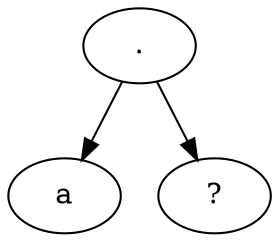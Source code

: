 digraph {
  93842212700448[label="."]
  93842212700400[label="a"]
  93842212700448  ->  93842212700400
  93842212700528[label="?"]
  93842212700448  ->  93842212700528
}
